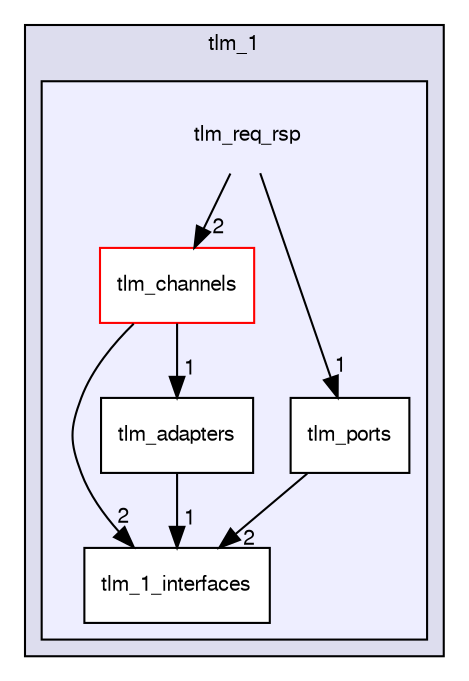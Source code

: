 digraph "tlm_core/tlm_1/tlm_req_rsp" {
  compound=true
  node [ fontsize="10", fontname="FreeSans"];
  edge [ labelfontsize="10", labelfontname="FreeSans"];
  subgraph clusterdir_e834deb0de1553ee6782c32345108d91 {
    graph [ bgcolor="#ddddee", pencolor="black", label="tlm_1" fontname="FreeSans", fontsize="10", URL="dir_e834deb0de1553ee6782c32345108d91.html"]
  subgraph clusterdir_f5e56409712e0b002f6bb0ff6be3b762 {
    graph [ bgcolor="#eeeeff", pencolor="black", label="" URL="dir_f5e56409712e0b002f6bb0ff6be3b762.html"];
    dir_f5e56409712e0b002f6bb0ff6be3b762 [shape=plaintext label="tlm_req_rsp"];
    dir_7bfea407d87c74d0d6a8a9e31733fb55 [shape=box label="tlm_1_interfaces" color="black" fillcolor="white" style="filled" URL="dir_7bfea407d87c74d0d6a8a9e31733fb55.html"];
    dir_f785f1cf03833b37a7d700071cbb24f9 [shape=box label="tlm_adapters" color="black" fillcolor="white" style="filled" URL="dir_f785f1cf03833b37a7d700071cbb24f9.html"];
    dir_6a42bdaa6678bc7e2ea3941dd8076950 [shape=box label="tlm_channels" color="red" fillcolor="white" style="filled" URL="dir_6a42bdaa6678bc7e2ea3941dd8076950.html"];
    dir_0e0ccf35ab38e64426314722b082900d [shape=box label="tlm_ports" color="black" fillcolor="white" style="filled" URL="dir_0e0ccf35ab38e64426314722b082900d.html"];
  }
  }
  dir_6a42bdaa6678bc7e2ea3941dd8076950->dir_f785f1cf03833b37a7d700071cbb24f9 [headlabel="1", labeldistance=1.5 headhref="dir_000006_000005.html"];
  dir_6a42bdaa6678bc7e2ea3941dd8076950->dir_7bfea407d87c74d0d6a8a9e31733fb55 [headlabel="2", labeldistance=1.5 headhref="dir_000006_000004.html"];
  dir_0e0ccf35ab38e64426314722b082900d->dir_7bfea407d87c74d0d6a8a9e31733fb55 [headlabel="2", labeldistance=1.5 headhref="dir_000009_000004.html"];
  dir_f5e56409712e0b002f6bb0ff6be3b762->dir_6a42bdaa6678bc7e2ea3941dd8076950 [headlabel="2", labeldistance=1.5 headhref="dir_000003_000006.html"];
  dir_f5e56409712e0b002f6bb0ff6be3b762->dir_0e0ccf35ab38e64426314722b082900d [headlabel="1", labeldistance=1.5 headhref="dir_000003_000009.html"];
  dir_f785f1cf03833b37a7d700071cbb24f9->dir_7bfea407d87c74d0d6a8a9e31733fb55 [headlabel="1", labeldistance=1.5 headhref="dir_000005_000004.html"];
}
